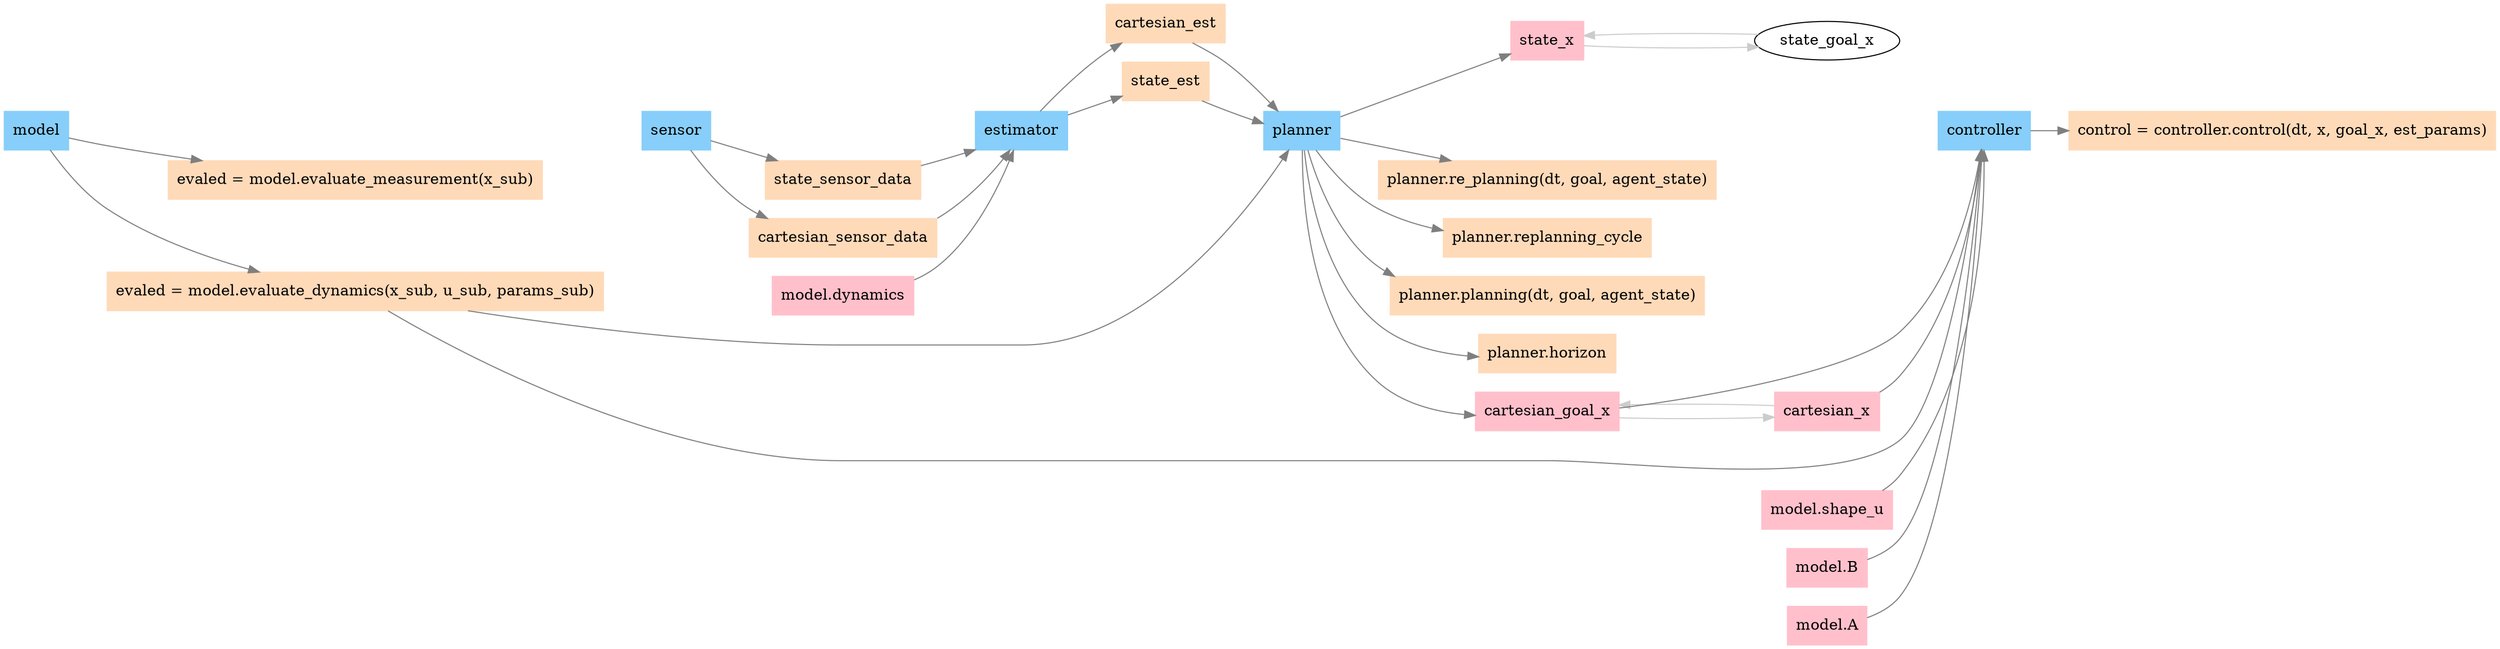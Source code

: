 digraph G {
	compound=true rankdir=LR
	controller [color=lightskyblue fillcolor=lightskyblue shape=box style=filled]
	estimator [color=lightskyblue fillcolor=lightskyblue shape=box style=filled]
	planner [color=lightskyblue fillcolor=lightskyblue shape=box style=filled]
	sensor [color=lightskyblue fillcolor=lightskyblue shape=box style=filled]
	model [color=lightskyblue fillcolor=lightskyblue shape=box style=filled]
	cartesian_est [color=peachpuff fillcolor=peachpuff shape=box style=filled]
	"planner.re_planning(dt, goal, agent_state)" [color=peachpuff fillcolor=peachpuff shape=box style=filled]
	"evaled = model.evaluate_dynamics(x_sub, u_sub, params_sub)" [color=peachpuff fillcolor=peachpuff shape=box style=filled]
	"planner.replanning_cycle" [color=peachpuff fillcolor=peachpuff shape=box style=filled]
	state_sensor_data [color=peachpuff fillcolor=peachpuff shape=box style=filled]
	"model.shape_u" [color=peachpuff fillcolor=peachpuff shape=box style=filled]
	"model.dynamics" [color=peachpuff fillcolor=peachpuff shape=box style=filled]
	cartesian_sensor_data [color=peachpuff fillcolor=peachpuff shape=box style=filled]
	"control = controller.control(dt, x, goal_x, est_params)" [color=peachpuff fillcolor=peachpuff shape=box style=filled]
	"planner.planning(dt, goal, agent_state)" [color=peachpuff fillcolor=peachpuff shape=box style=filled]
	state_est [color=peachpuff fillcolor=peachpuff shape=box style=filled]
	cartesian_x [color=peachpuff fillcolor=peachpuff shape=box style=filled]
	"planner.horizon" [color=peachpuff fillcolor=peachpuff shape=box style=filled]
	"model.B" [color=peachpuff fillcolor=peachpuff shape=box style=filled]
	"model.A" [color=peachpuff fillcolor=peachpuff shape=box style=filled]
	cartesian_goal_x [color=peachpuff fillcolor=peachpuff shape=box style=filled]
	state_x [color=peachpuff fillcolor=peachpuff shape=box style=filled]
	"evaled = model.evaluate_measurement(x_sub)" [color=peachpuff fillcolor=peachpuff shape=box style=filled]
	"model.shape_u" [color=pink fillcolor=pink shape=box style=filled]
	"model.dynamics" [color=pink fillcolor=pink shape=box style=filled]
	cartesian_x [color=pink fillcolor=pink shape=box style=filled]
	"model.B" [color=pink fillcolor=pink shape=box style=filled]
	"model.A" [color=pink fillcolor=pink shape=box style=filled]
	cartesian_goal_x [color=pink fillcolor=pink shape=box style=filled]
	state_x [color=pink fillcolor=pink shape=box style=filled]
	cartesian_x -> controller [color=gray50]
	cartesian_goal_x -> controller [color=gray50]
	"model.shape_u" -> controller [color=gray50]
	"model.A" -> controller [color=gray50]
	"model.B" -> controller [color=gray50]
	"evaled = model.evaluate_dynamics(x_sub, u_sub, params_sub)" -> controller [color=gray50]
	"evaled = model.evaluate_dynamics(x_sub, u_sub, params_sub)" -> planner [color=gray50]
	controller -> "control = controller.control(dt, x, goal_x, est_params)" [color=gray50]
	model -> "evaled = model.evaluate_dynamics(x_sub, u_sub, params_sub)" [color=gray50]
	model -> "evaled = model.evaluate_measurement(x_sub)" [color=gray50]
	state_sensor_data -> estimator [color=gray50]
	cartesian_sensor_data -> estimator [color=gray50]
	"model.dynamics" -> estimator [color=gray50]
	estimator -> cartesian_est [color=gray50]
	estimator -> state_est [color=gray50]
	sensor -> state_sensor_data [color=gray50]
	sensor -> cartesian_sensor_data [color=gray50]
	cartesian_est -> planner [color=gray50]
	state_est -> planner [color=gray50]
	planner -> state_x [color=gray50]
	planner -> cartesian_goal_x [color=gray50]
	planner -> "planner.horizon" [color=gray50]
	planner -> "planner.replanning_cycle" [color=gray50]
	planner -> "planner.planning(dt, goal, agent_state)" [color=gray50]
	planner -> "planner.re_planning(dt, goal, agent_state)" [color=gray50]
	cartesian_x -> cartesian_goal_x [color=gray80 weight=100]
	cartesian_goal_x -> cartesian_x [color=gray80 weight=100]
	state_x -> state_goal_x [color=gray80 weight=100]
	state_goal_x -> state_x [color=gray80 weight=100]
	model -> sensor [style=invis weight=1000]
	sensor -> estimator [style=invis weight=1000]
	estimator -> planner [style=invis weight=1000]
	planner -> controller [style=invis weight=1000]
	"evaled = model.evaluate_dynamics(x_sub, u_sub, params_sub)" -> sensor [style=invis]
	"evaled = model.evaluate_measurement(x_sub)" -> sensor [style=invis]
	state_sensor_data -> estimator [style=invis]
	cartesian_sensor_data -> estimator [style=invis]
	cartesian_est -> planner [style=invis]
	state_est -> planner [style=invis]
	state_x -> controller [style=invis]
	cartesian_goal_x -> controller [style=invis]
	"planner.horizon" -> controller [style=invis]
	"planner.replanning_cycle" -> controller [style=invis]
	"planner.planning(dt, goal, agent_state)" -> controller [style=invis]
	"planner.re_planning(dt, goal, agent_state)" -> controller [style=invis]
	{
		rank=same
		"evaled = model.evaluate_dynamics(x_sub, u_sub, params_sub)"
		"evaled = model.evaluate_measurement(x_sub)"
	}
	{
		rank=same
		state_sensor_data
		cartesian_sensor_data
	}
	{
		rank=same
		cartesian_est
		state_est
	}
	{
		rank=same
		state_x
		cartesian_goal_x
		"planner.horizon"
		"planner.replanning_cycle"
		"planner.planning(dt, goal, agent_state)"
		"planner.re_planning(dt, goal, agent_state)"
	}
	{
		rank=same
		"control = controller.control(dt, x, goal_x, est_params)"
	}
}
